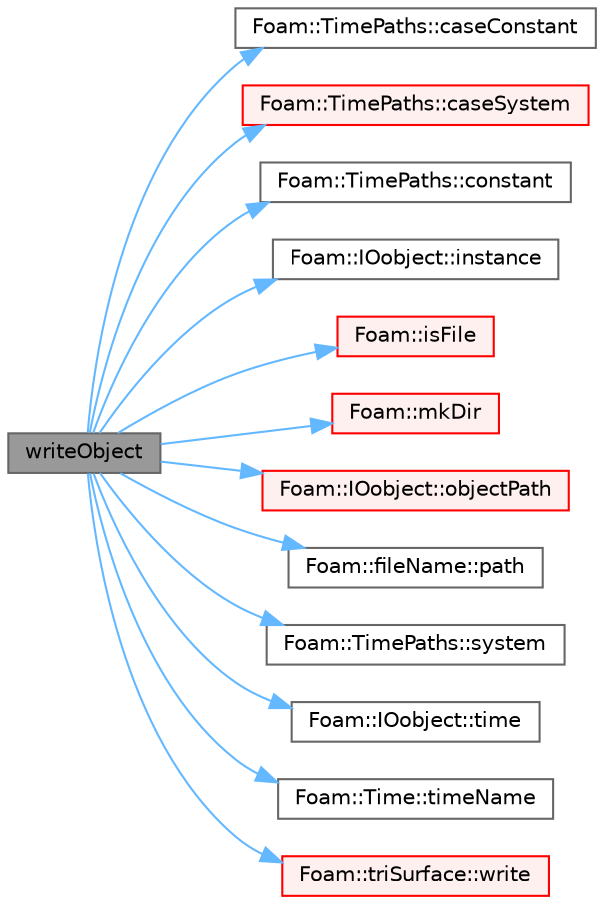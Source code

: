 digraph "writeObject"
{
 // LATEX_PDF_SIZE
  bgcolor="transparent";
  edge [fontname=Helvetica,fontsize=10,labelfontname=Helvetica,labelfontsize=10];
  node [fontname=Helvetica,fontsize=10,shape=box,height=0.2,width=0.4];
  rankdir="LR";
  Node1 [id="Node000001",label="writeObject",height=0.2,width=0.4,color="gray40", fillcolor="grey60", style="filled", fontcolor="black",tooltip=" "];
  Node1 -> Node2 [id="edge1_Node000001_Node000002",color="steelblue1",style="solid",tooltip=" "];
  Node2 [id="Node000002",label="Foam::TimePaths::caseConstant",height=0.2,width=0.4,color="grey40", fillcolor="white", style="filled",URL="$classFoam_1_1TimePaths.html#aa79b9d2d4d4634d84d82294c8e3fdc64",tooltip=" "];
  Node1 -> Node3 [id="edge2_Node000001_Node000003",color="steelblue1",style="solid",tooltip=" "];
  Node3 [id="Node000003",label="Foam::TimePaths::caseSystem",height=0.2,width=0.4,color="red", fillcolor="#FFF0F0", style="filled",URL="$classFoam_1_1TimePaths.html#ac6d4082a58417d8307bf4a969df642d0",tooltip=" "];
  Node1 -> Node9 [id="edge3_Node000001_Node000009",color="steelblue1",style="solid",tooltip=" "];
  Node9 [id="Node000009",label="Foam::TimePaths::constant",height=0.2,width=0.4,color="grey40", fillcolor="white", style="filled",URL="$classFoam_1_1TimePaths.html#a65aedc0e8f1c7106d00fa3ebd89e155d",tooltip=" "];
  Node1 -> Node10 [id="edge4_Node000001_Node000010",color="steelblue1",style="solid",tooltip=" "];
  Node10 [id="Node000010",label="Foam::IOobject::instance",height=0.2,width=0.4,color="grey40", fillcolor="white", style="filled",URL="$classFoam_1_1IOobject.html#aa77eda3e3a4bd280c92603df00738239",tooltip=" "];
  Node1 -> Node11 [id="edge5_Node000001_Node000011",color="steelblue1",style="solid",tooltip=" "];
  Node11 [id="Node000011",label="Foam::isFile",height=0.2,width=0.4,color="red", fillcolor="#FFF0F0", style="filled",URL="$namespaceFoam.html#ab92b93858b389be9ee2bc4ef94af9e1f",tooltip=" "];
  Node1 -> Node18 [id="edge6_Node000001_Node000018",color="steelblue1",style="solid",tooltip=" "];
  Node18 [id="Node000018",label="Foam::mkDir",height=0.2,width=0.4,color="red", fillcolor="#FFF0F0", style="filled",URL="$namespaceFoam.html#a29d00c4f6f15a72ca273332f74137075",tooltip=" "];
  Node1 -> Node21 [id="edge7_Node000001_Node000021",color="steelblue1",style="solid",tooltip=" "];
  Node21 [id="Node000021",label="Foam::IOobject::objectPath",height=0.2,width=0.4,color="red", fillcolor="#FFF0F0", style="filled",URL="$classFoam_1_1IOobject.html#ae57ab8117f6358ebc8591f6a0176076d",tooltip=" "];
  Node1 -> Node23 [id="edge8_Node000001_Node000023",color="steelblue1",style="solid",tooltip=" "];
  Node23 [id="Node000023",label="Foam::fileName::path",height=0.2,width=0.4,color="grey40", fillcolor="white", style="filled",URL="$classFoam_1_1fileName.html#ac927b1d030a5343c0acd89aa67215c0d",tooltip=" "];
  Node1 -> Node24 [id="edge9_Node000001_Node000024",color="steelblue1",style="solid",tooltip=" "];
  Node24 [id="Node000024",label="Foam::TimePaths::system",height=0.2,width=0.4,color="grey40", fillcolor="white", style="filled",URL="$classFoam_1_1TimePaths.html#a252909ecab08f365679bef9eb1e5318e",tooltip=" "];
  Node1 -> Node25 [id="edge10_Node000001_Node000025",color="steelblue1",style="solid",tooltip=" "];
  Node25 [id="Node000025",label="Foam::IOobject::time",height=0.2,width=0.4,color="grey40", fillcolor="white", style="filled",URL="$classFoam_1_1IOobject.html#a063241beec817c2d3664aaea16d09f20",tooltip=" "];
  Node1 -> Node26 [id="edge11_Node000001_Node000026",color="steelblue1",style="solid",tooltip=" "];
  Node26 [id="Node000026",label="Foam::Time::timeName",height=0.2,width=0.4,color="grey40", fillcolor="white", style="filled",URL="$classFoam_1_1Time.html#a882e958c2f124b46fdb52dd241ec0ca3",tooltip=" "];
  Node1 -> Node27 [id="edge12_Node000001_Node000027",color="steelblue1",style="solid",tooltip=" "];
  Node27 [id="Node000027",label="Foam::triSurface::write",height=0.2,width=0.4,color="red", fillcolor="#FFF0F0", style="filled",URL="$classFoam_1_1triSurface.html#a78cec3e4ecac4a89a3ad8d38f2ad21f5",tooltip=" "];
}
